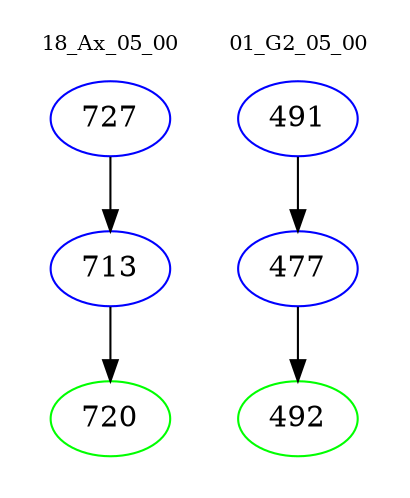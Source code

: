 digraph{
subgraph cluster_0 {
color = white
label = "18_Ax_05_00";
fontsize=10;
T0_727 [label="727", color="blue"]
T0_727 -> T0_713 [color="black"]
T0_713 [label="713", color="blue"]
T0_713 -> T0_720 [color="black"]
T0_720 [label="720", color="green"]
}
subgraph cluster_1 {
color = white
label = "01_G2_05_00";
fontsize=10;
T1_491 [label="491", color="blue"]
T1_491 -> T1_477 [color="black"]
T1_477 [label="477", color="blue"]
T1_477 -> T1_492 [color="black"]
T1_492 [label="492", color="green"]
}
}
